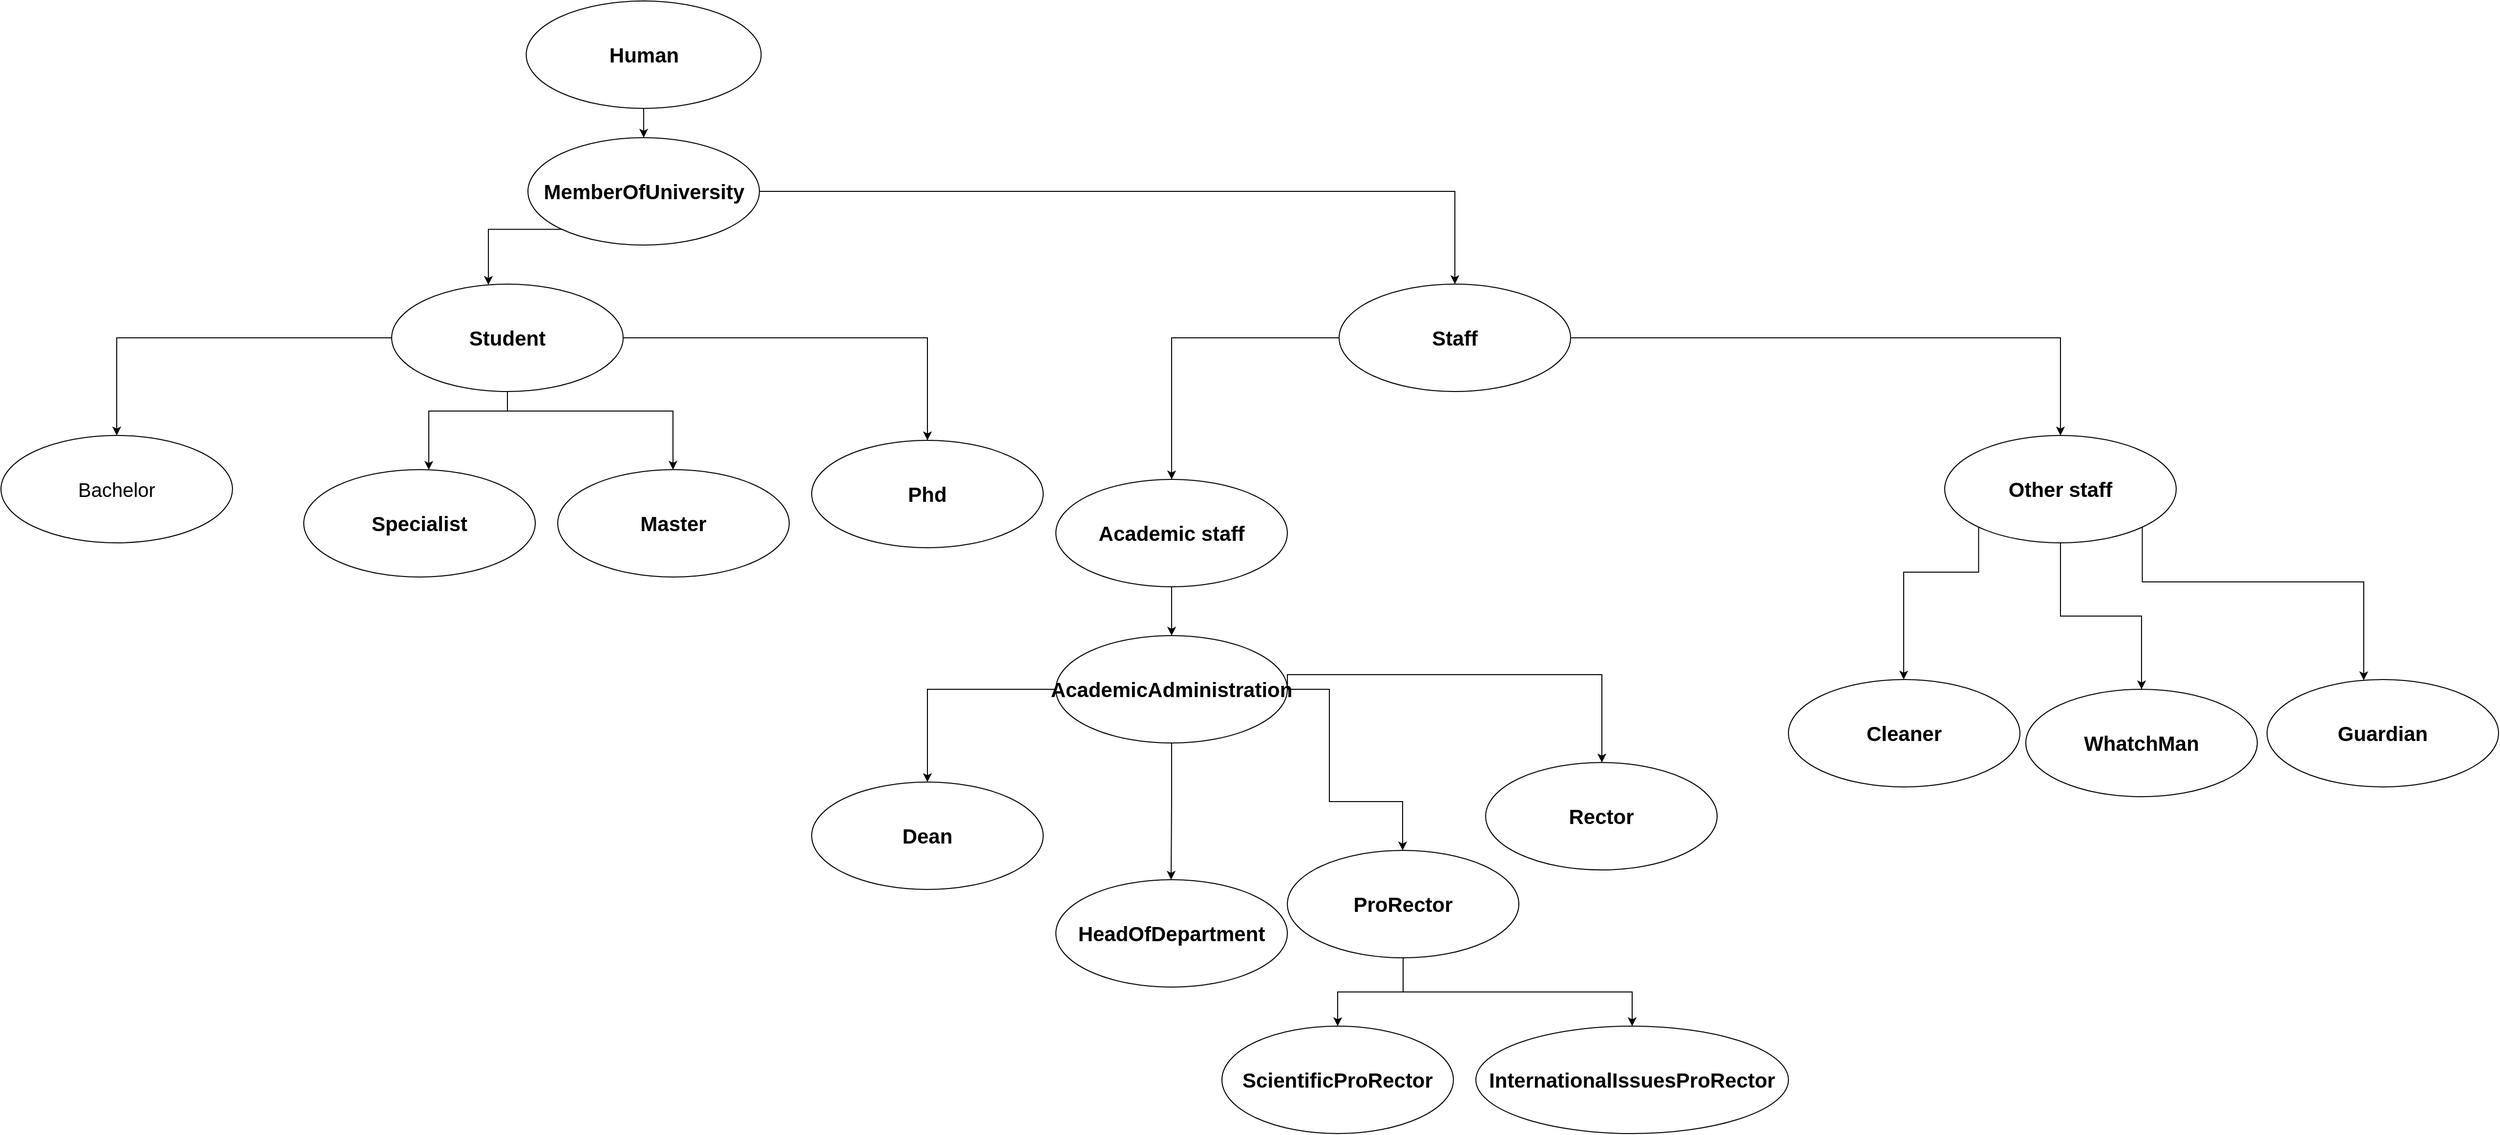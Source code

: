 <mxfile version="16.0.0" type="device"><diagram id="yI2OM-MsdpT6uCtNpyiT" name="Страница 1"><mxGraphModel dx="3134" dy="1442" grid="1" gridSize="10" guides="1" tooltips="1" connect="1" arrows="1" fold="1" page="1" pageScale="1" pageWidth="827" pageHeight="1169" math="0" shadow="0"><root><mxCell id="0"/><mxCell id="1" parent="0"/><mxCell id="KQ8PPGcI8Dx1g2gDmnj5-3" style="edgeStyle=orthogonalEdgeStyle;rounded=0;orthogonalLoop=1;jettySize=auto;html=1;exitX=0.5;exitY=1;exitDx=0;exitDy=0;fontSize=21;endArrow=classic;endFill=1;fontStyle=1" edge="1" parent="1" source="KQ8PPGcI8Dx1g2gDmnj5-1" target="KQ8PPGcI8Dx1g2gDmnj5-2"><mxGeometry relative="1" as="geometry"/></mxCell><mxCell id="KQ8PPGcI8Dx1g2gDmnj5-1" value="&lt;font style=&quot;font-size: 21px;&quot;&gt;Human&lt;/font&gt;" style="ellipse;whiteSpace=wrap;html=1;fontSize=21;fontStyle=1" vertex="1" parent="1"><mxGeometry x="227.75" y="30" width="240.5" height="110" as="geometry"/></mxCell><mxCell id="KQ8PPGcI8Dx1g2gDmnj5-5" style="edgeStyle=orthogonalEdgeStyle;rounded=0;orthogonalLoop=1;jettySize=auto;html=1;exitX=0;exitY=1;exitDx=0;exitDy=0;fontSize=21;endArrow=classic;endFill=1;fontStyle=1" edge="1" parent="1" source="KQ8PPGcI8Dx1g2gDmnj5-2" target="KQ8PPGcI8Dx1g2gDmnj5-4"><mxGeometry relative="1" as="geometry"><Array as="points"><mxPoint x="189" y="264"/></Array></mxGeometry></mxCell><mxCell id="KQ8PPGcI8Dx1g2gDmnj5-16" style="edgeStyle=orthogonalEdgeStyle;rounded=0;orthogonalLoop=1;jettySize=auto;html=1;exitX=1;exitY=0.5;exitDx=0;exitDy=0;entryX=0.5;entryY=0;entryDx=0;entryDy=0;fontSize=21;endArrow=classic;endFill=1;fontStyle=1" edge="1" parent="1" source="KQ8PPGcI8Dx1g2gDmnj5-2" target="KQ8PPGcI8Dx1g2gDmnj5-15"><mxGeometry relative="1" as="geometry"/></mxCell><mxCell id="KQ8PPGcI8Dx1g2gDmnj5-2" value="&lt;span style=&quot;font-size: 21px;&quot;&gt;MemberOfUniversity&lt;/span&gt;" style="ellipse;whiteSpace=wrap;html=1;fontSize=21;fontStyle=1" vertex="1" parent="1"><mxGeometry x="229.5" y="170" width="237" height="110" as="geometry"/></mxCell><mxCell id="KQ8PPGcI8Dx1g2gDmnj5-7" style="edgeStyle=orthogonalEdgeStyle;rounded=0;orthogonalLoop=1;jettySize=auto;html=1;exitX=0;exitY=0.5;exitDx=0;exitDy=0;fontSize=21;endArrow=classic;endFill=1;fontStyle=1" edge="1" parent="1" source="KQ8PPGcI8Dx1g2gDmnj5-4" target="KQ8PPGcI8Dx1g2gDmnj5-6"><mxGeometry relative="1" as="geometry"/></mxCell><mxCell id="KQ8PPGcI8Dx1g2gDmnj5-9" style="edgeStyle=orthogonalEdgeStyle;rounded=0;orthogonalLoop=1;jettySize=auto;html=1;exitX=0.5;exitY=1;exitDx=0;exitDy=0;fontSize=21;endArrow=classic;endFill=1;fontStyle=1" edge="1" parent="1" source="KQ8PPGcI8Dx1g2gDmnj5-4" target="KQ8PPGcI8Dx1g2gDmnj5-8"><mxGeometry relative="1" as="geometry"><Array as="points"><mxPoint x="209" y="450"/><mxPoint x="128" y="450"/></Array></mxGeometry></mxCell><mxCell id="KQ8PPGcI8Dx1g2gDmnj5-11" style="edgeStyle=orthogonalEdgeStyle;rounded=0;orthogonalLoop=1;jettySize=auto;html=1;exitX=1;exitY=0.5;exitDx=0;exitDy=0;entryX=0.5;entryY=0;entryDx=0;entryDy=0;fontSize=21;endArrow=classic;endFill=1;fontStyle=1" edge="1" parent="1" source="KQ8PPGcI8Dx1g2gDmnj5-4" target="KQ8PPGcI8Dx1g2gDmnj5-10"><mxGeometry relative="1" as="geometry"/></mxCell><mxCell id="KQ8PPGcI8Dx1g2gDmnj5-14" style="edgeStyle=orthogonalEdgeStyle;rounded=0;orthogonalLoop=1;jettySize=auto;html=1;exitX=0.5;exitY=1;exitDx=0;exitDy=0;fontSize=21;endArrow=classic;endFill=1;fontStyle=1" edge="1" parent="1" source="KQ8PPGcI8Dx1g2gDmnj5-4" target="KQ8PPGcI8Dx1g2gDmnj5-12"><mxGeometry relative="1" as="geometry"><Array as="points"><mxPoint x="209" y="450"/><mxPoint x="378" y="450"/></Array></mxGeometry></mxCell><mxCell id="KQ8PPGcI8Dx1g2gDmnj5-4" value="&lt;span style=&quot;font-size: 21px;&quot;&gt;Student&lt;/span&gt;" style="ellipse;whiteSpace=wrap;html=1;fontSize=21;fontStyle=1" vertex="1" parent="1"><mxGeometry x="90" y="320" width="237" height="110" as="geometry"/></mxCell><mxCell id="KQ8PPGcI8Dx1g2gDmnj5-6" value="&lt;span style=&quot;font-size: 20px&quot;&gt;Bachelor&lt;/span&gt;" style="ellipse;whiteSpace=wrap;html=1;" vertex="1" parent="1"><mxGeometry x="-310" y="475" width="237" height="110" as="geometry"/></mxCell><mxCell id="KQ8PPGcI8Dx1g2gDmnj5-8" value="&lt;span style=&quot;font-size: 21px;&quot;&gt;Specialist&lt;/span&gt;" style="ellipse;whiteSpace=wrap;html=1;fontSize=21;fontStyle=1" vertex="1" parent="1"><mxGeometry y="510" width="237" height="110" as="geometry"/></mxCell><mxCell id="KQ8PPGcI8Dx1g2gDmnj5-10" value="&lt;span style=&quot;font-size: 21px;&quot;&gt;Phd&lt;/span&gt;" style="ellipse;whiteSpace=wrap;html=1;fontSize=21;fontStyle=1" vertex="1" parent="1"><mxGeometry x="520" y="480" width="237" height="110" as="geometry"/></mxCell><mxCell id="KQ8PPGcI8Dx1g2gDmnj5-12" value="&lt;span style=&quot;font-size: 21px;&quot;&gt;Master&lt;/span&gt;" style="ellipse;whiteSpace=wrap;html=1;fontSize=21;fontStyle=1" vertex="1" parent="1"><mxGeometry x="260" y="510" width="237" height="110" as="geometry"/></mxCell><mxCell id="KQ8PPGcI8Dx1g2gDmnj5-18" style="edgeStyle=orthogonalEdgeStyle;rounded=0;orthogonalLoop=1;jettySize=auto;html=1;exitX=0;exitY=0.5;exitDx=0;exitDy=0;fontSize=21;endArrow=classic;endFill=1;fontStyle=1" edge="1" parent="1" source="KQ8PPGcI8Dx1g2gDmnj5-15" target="KQ8PPGcI8Dx1g2gDmnj5-17"><mxGeometry relative="1" as="geometry"/></mxCell><mxCell id="KQ8PPGcI8Dx1g2gDmnj5-20" style="edgeStyle=orthogonalEdgeStyle;rounded=0;orthogonalLoop=1;jettySize=auto;html=1;exitX=1;exitY=0.5;exitDx=0;exitDy=0;entryX=0.5;entryY=0;entryDx=0;entryDy=0;fontSize=21;endArrow=classic;endFill=1;fontStyle=1" edge="1" parent="1" source="KQ8PPGcI8Dx1g2gDmnj5-15" target="KQ8PPGcI8Dx1g2gDmnj5-19"><mxGeometry relative="1" as="geometry"><Array as="points"><mxPoint x="1799" y="375"/></Array></mxGeometry></mxCell><mxCell id="KQ8PPGcI8Dx1g2gDmnj5-15" value="&lt;span style=&quot;font-size: 21px;&quot;&gt;Staff&lt;br style=&quot;font-size: 21px;&quot;&gt;&lt;/span&gt;" style="ellipse;whiteSpace=wrap;html=1;fontSize=21;fontStyle=1" vertex="1" parent="1"><mxGeometry x="1060" y="320" width="237" height="110" as="geometry"/></mxCell><mxCell id="KQ8PPGcI8Dx1g2gDmnj5-37" style="edgeStyle=orthogonalEdgeStyle;rounded=0;orthogonalLoop=1;jettySize=auto;html=1;exitX=0.5;exitY=1;exitDx=0;exitDy=0;fontSize=21;endArrow=classic;endFill=1;fontStyle=1" edge="1" parent="1" source="KQ8PPGcI8Dx1g2gDmnj5-17" target="KQ8PPGcI8Dx1g2gDmnj5-21"><mxGeometry relative="1" as="geometry"/></mxCell><mxCell id="KQ8PPGcI8Dx1g2gDmnj5-17" value="&lt;span style=&quot;font-size: 21px;&quot;&gt;Academic staff&lt;br style=&quot;font-size: 21px;&quot;&gt;&lt;/span&gt;" style="ellipse;whiteSpace=wrap;html=1;fontSize=21;fontStyle=1" vertex="1" parent="1"><mxGeometry x="770" y="520" width="237" height="110" as="geometry"/></mxCell><mxCell id="KQ8PPGcI8Dx1g2gDmnj5-24" style="edgeStyle=orthogonalEdgeStyle;rounded=0;orthogonalLoop=1;jettySize=auto;html=1;exitX=0;exitY=1;exitDx=0;exitDy=0;fontSize=21;endArrow=classic;endFill=1;fontStyle=1" edge="1" parent="1" source="KQ8PPGcI8Dx1g2gDmnj5-19" target="KQ8PPGcI8Dx1g2gDmnj5-23"><mxGeometry relative="1" as="geometry"><Array as="points"><mxPoint x="1715" y="615"/><mxPoint x="1638" y="615"/></Array></mxGeometry></mxCell><mxCell id="KQ8PPGcI8Dx1g2gDmnj5-26" style="edgeStyle=orthogonalEdgeStyle;rounded=0;orthogonalLoop=1;jettySize=auto;html=1;exitX=0.5;exitY=1;exitDx=0;exitDy=0;entryX=0.5;entryY=0;entryDx=0;entryDy=0;fontSize=21;endArrow=classic;endFill=1;fontStyle=1" edge="1" parent="1" source="KQ8PPGcI8Dx1g2gDmnj5-19" target="KQ8PPGcI8Dx1g2gDmnj5-25"><mxGeometry relative="1" as="geometry"/></mxCell><mxCell id="KQ8PPGcI8Dx1g2gDmnj5-28" style="edgeStyle=orthogonalEdgeStyle;rounded=0;orthogonalLoop=1;jettySize=auto;html=1;exitX=1;exitY=1;exitDx=0;exitDy=0;fontSize=21;endArrow=classic;endFill=1;fontStyle=1" edge="1" parent="1" source="KQ8PPGcI8Dx1g2gDmnj5-19" target="KQ8PPGcI8Dx1g2gDmnj5-27"><mxGeometry relative="1" as="geometry"><Array as="points"><mxPoint x="1882" y="625"/><mxPoint x="2109" y="625"/></Array></mxGeometry></mxCell><mxCell id="KQ8PPGcI8Dx1g2gDmnj5-19" value="&lt;span style=&quot;font-size: 21px;&quot;&gt;Other staff&lt;br style=&quot;font-size: 21px;&quot;&gt;&lt;/span&gt;" style="ellipse;whiteSpace=wrap;html=1;fontSize=21;fontStyle=1" vertex="1" parent="1"><mxGeometry x="1680" y="475" width="237" height="110" as="geometry"/></mxCell><mxCell id="KQ8PPGcI8Dx1g2gDmnj5-30" style="edgeStyle=orthogonalEdgeStyle;rounded=0;orthogonalLoop=1;jettySize=auto;html=1;exitX=0;exitY=0.5;exitDx=0;exitDy=0;fontSize=21;endArrow=classic;endFill=1;fontStyle=1" edge="1" parent="1" source="KQ8PPGcI8Dx1g2gDmnj5-21" target="KQ8PPGcI8Dx1g2gDmnj5-29"><mxGeometry relative="1" as="geometry"/></mxCell><mxCell id="KQ8PPGcI8Dx1g2gDmnj5-32" style="edgeStyle=orthogonalEdgeStyle;rounded=0;orthogonalLoop=1;jettySize=auto;html=1;exitX=0.5;exitY=1;exitDx=0;exitDy=0;fontSize=21;endArrow=classic;endFill=1;fontStyle=1" edge="1" parent="1" source="KQ8PPGcI8Dx1g2gDmnj5-21" target="KQ8PPGcI8Dx1g2gDmnj5-31"><mxGeometry relative="1" as="geometry"><Array as="points"><mxPoint x="888" y="850"/><mxPoint x="888" y="850"/></Array></mxGeometry></mxCell><mxCell id="KQ8PPGcI8Dx1g2gDmnj5-34" style="edgeStyle=orthogonalEdgeStyle;rounded=0;orthogonalLoop=1;jettySize=auto;html=1;exitX=1;exitY=0.5;exitDx=0;exitDy=0;fontSize=21;endArrow=classic;endFill=1;fontStyle=1" edge="1" parent="1" source="KQ8PPGcI8Dx1g2gDmnj5-21" target="KQ8PPGcI8Dx1g2gDmnj5-33"><mxGeometry relative="1" as="geometry"><Array as="points"><mxPoint x="1050" y="735"/><mxPoint x="1050" y="850"/><mxPoint x="1125" y="850"/></Array></mxGeometry></mxCell><mxCell id="KQ8PPGcI8Dx1g2gDmnj5-39" style="edgeStyle=orthogonalEdgeStyle;rounded=0;orthogonalLoop=1;jettySize=auto;html=1;exitX=1;exitY=0.5;exitDx=0;exitDy=0;entryX=0.5;entryY=0;entryDx=0;entryDy=0;fontSize=21;endArrow=classic;endFill=1;fontStyle=1" edge="1" parent="1" source="KQ8PPGcI8Dx1g2gDmnj5-21" target="KQ8PPGcI8Dx1g2gDmnj5-38"><mxGeometry relative="1" as="geometry"><Array as="points"><mxPoint x="1007" y="720"/><mxPoint x="1329" y="720"/><mxPoint x="1329" y="810"/></Array></mxGeometry></mxCell><mxCell id="KQ8PPGcI8Dx1g2gDmnj5-21" value="&lt;span style=&quot;font-size: 21px;&quot;&gt;AcademicAdministration&lt;br style=&quot;font-size: 21px;&quot;&gt;&lt;/span&gt;" style="ellipse;whiteSpace=wrap;html=1;fontSize=21;fontStyle=1" vertex="1" parent="1"><mxGeometry x="770" y="680" width="237" height="110" as="geometry"/></mxCell><mxCell id="KQ8PPGcI8Dx1g2gDmnj5-23" value="&lt;span style=&quot;font-size: 21px;&quot;&gt;Cleaner&lt;br style=&quot;font-size: 21px;&quot;&gt;&lt;/span&gt;" style="ellipse;whiteSpace=wrap;html=1;fontSize=21;fontStyle=1" vertex="1" parent="1"><mxGeometry x="1520" y="725" width="237" height="110" as="geometry"/></mxCell><mxCell id="KQ8PPGcI8Dx1g2gDmnj5-25" value="&lt;span style=&quot;font-size: 21px;&quot;&gt;WhatchMan&lt;br style=&quot;font-size: 21px;&quot;&gt;&lt;/span&gt;" style="ellipse;whiteSpace=wrap;html=1;fontSize=21;fontStyle=1" vertex="1" parent="1"><mxGeometry x="1763" y="735" width="237" height="110" as="geometry"/></mxCell><mxCell id="KQ8PPGcI8Dx1g2gDmnj5-27" value="&lt;span style=&quot;font-size: 21px;&quot;&gt;Guardian&lt;br style=&quot;font-size: 21px;&quot;&gt;&lt;/span&gt;" style="ellipse;whiteSpace=wrap;html=1;fontSize=21;fontStyle=1" vertex="1" parent="1"><mxGeometry x="2010" y="725" width="237" height="110" as="geometry"/></mxCell><mxCell id="KQ8PPGcI8Dx1g2gDmnj5-29" value="&lt;span style=&quot;font-size: 21px;&quot;&gt;Dean&lt;br style=&quot;font-size: 21px;&quot;&gt;&lt;/span&gt;" style="ellipse;whiteSpace=wrap;html=1;fontSize=21;fontStyle=1" vertex="1" parent="1"><mxGeometry x="520" y="830" width="237" height="110" as="geometry"/></mxCell><mxCell id="KQ8PPGcI8Dx1g2gDmnj5-31" value="&lt;span style=&quot;font-size: 21px;&quot;&gt;HeadOfDepartment&lt;br style=&quot;font-size: 21px;&quot;&gt;&lt;/span&gt;" style="ellipse;whiteSpace=wrap;html=1;fontSize=21;fontStyle=1" vertex="1" parent="1"><mxGeometry x="770" y="930" width="237" height="110" as="geometry"/></mxCell><mxCell id="KQ8PPGcI8Dx1g2gDmnj5-41" style="edgeStyle=orthogonalEdgeStyle;rounded=0;orthogonalLoop=1;jettySize=auto;html=1;exitX=0.5;exitY=1;exitDx=0;exitDy=0;fontSize=21;endArrow=classic;endFill=1;fontStyle=1" edge="1" parent="1" source="KQ8PPGcI8Dx1g2gDmnj5-33" target="KQ8PPGcI8Dx1g2gDmnj5-40"><mxGeometry relative="1" as="geometry"/></mxCell><mxCell id="KQ8PPGcI8Dx1g2gDmnj5-43" style="edgeStyle=orthogonalEdgeStyle;rounded=0;orthogonalLoop=1;jettySize=auto;html=1;exitX=0.5;exitY=1;exitDx=0;exitDy=0;fontSize=21;endArrow=classic;endFill=1;fontStyle=1" edge="1" parent="1" source="KQ8PPGcI8Dx1g2gDmnj5-33" target="KQ8PPGcI8Dx1g2gDmnj5-42"><mxGeometry relative="1" as="geometry"/></mxCell><mxCell id="KQ8PPGcI8Dx1g2gDmnj5-33" value="&lt;span style=&quot;font-size: 21px;&quot;&gt;ProRector&lt;br style=&quot;font-size: 21px;&quot;&gt;&lt;/span&gt;" style="ellipse;whiteSpace=wrap;html=1;fontSize=21;fontStyle=1" vertex="1" parent="1"><mxGeometry x="1007" y="900" width="237" height="110" as="geometry"/></mxCell><mxCell id="KQ8PPGcI8Dx1g2gDmnj5-38" value="&lt;span style=&quot;font-size: 21px;&quot;&gt;Rector&lt;br style=&quot;font-size: 21px;&quot;&gt;&lt;/span&gt;" style="ellipse;whiteSpace=wrap;html=1;fontSize=21;fontStyle=1" vertex="1" parent="1"><mxGeometry x="1210" y="810" width="237" height="110" as="geometry"/></mxCell><mxCell id="KQ8PPGcI8Dx1g2gDmnj5-40" value="&lt;span style=&quot;font-size: 21px;&quot;&gt;ScientificProRector&lt;br style=&quot;font-size: 21px;&quot;&gt;&lt;/span&gt;" style="ellipse;whiteSpace=wrap;html=1;fontSize=21;fontStyle=1" vertex="1" parent="1"><mxGeometry x="940" y="1080" width="237" height="110" as="geometry"/></mxCell><mxCell id="KQ8PPGcI8Dx1g2gDmnj5-42" value="&lt;span style=&quot;font-size: 21px;&quot;&gt;InternationalIssuesProRector&lt;br style=&quot;font-size: 21px;&quot;&gt;&lt;/span&gt;" style="ellipse;whiteSpace=wrap;html=1;fontSize=21;fontStyle=1" vertex="1" parent="1"><mxGeometry x="1200" y="1080" width="320" height="110" as="geometry"/></mxCell></root></mxGraphModel></diagram></mxfile>